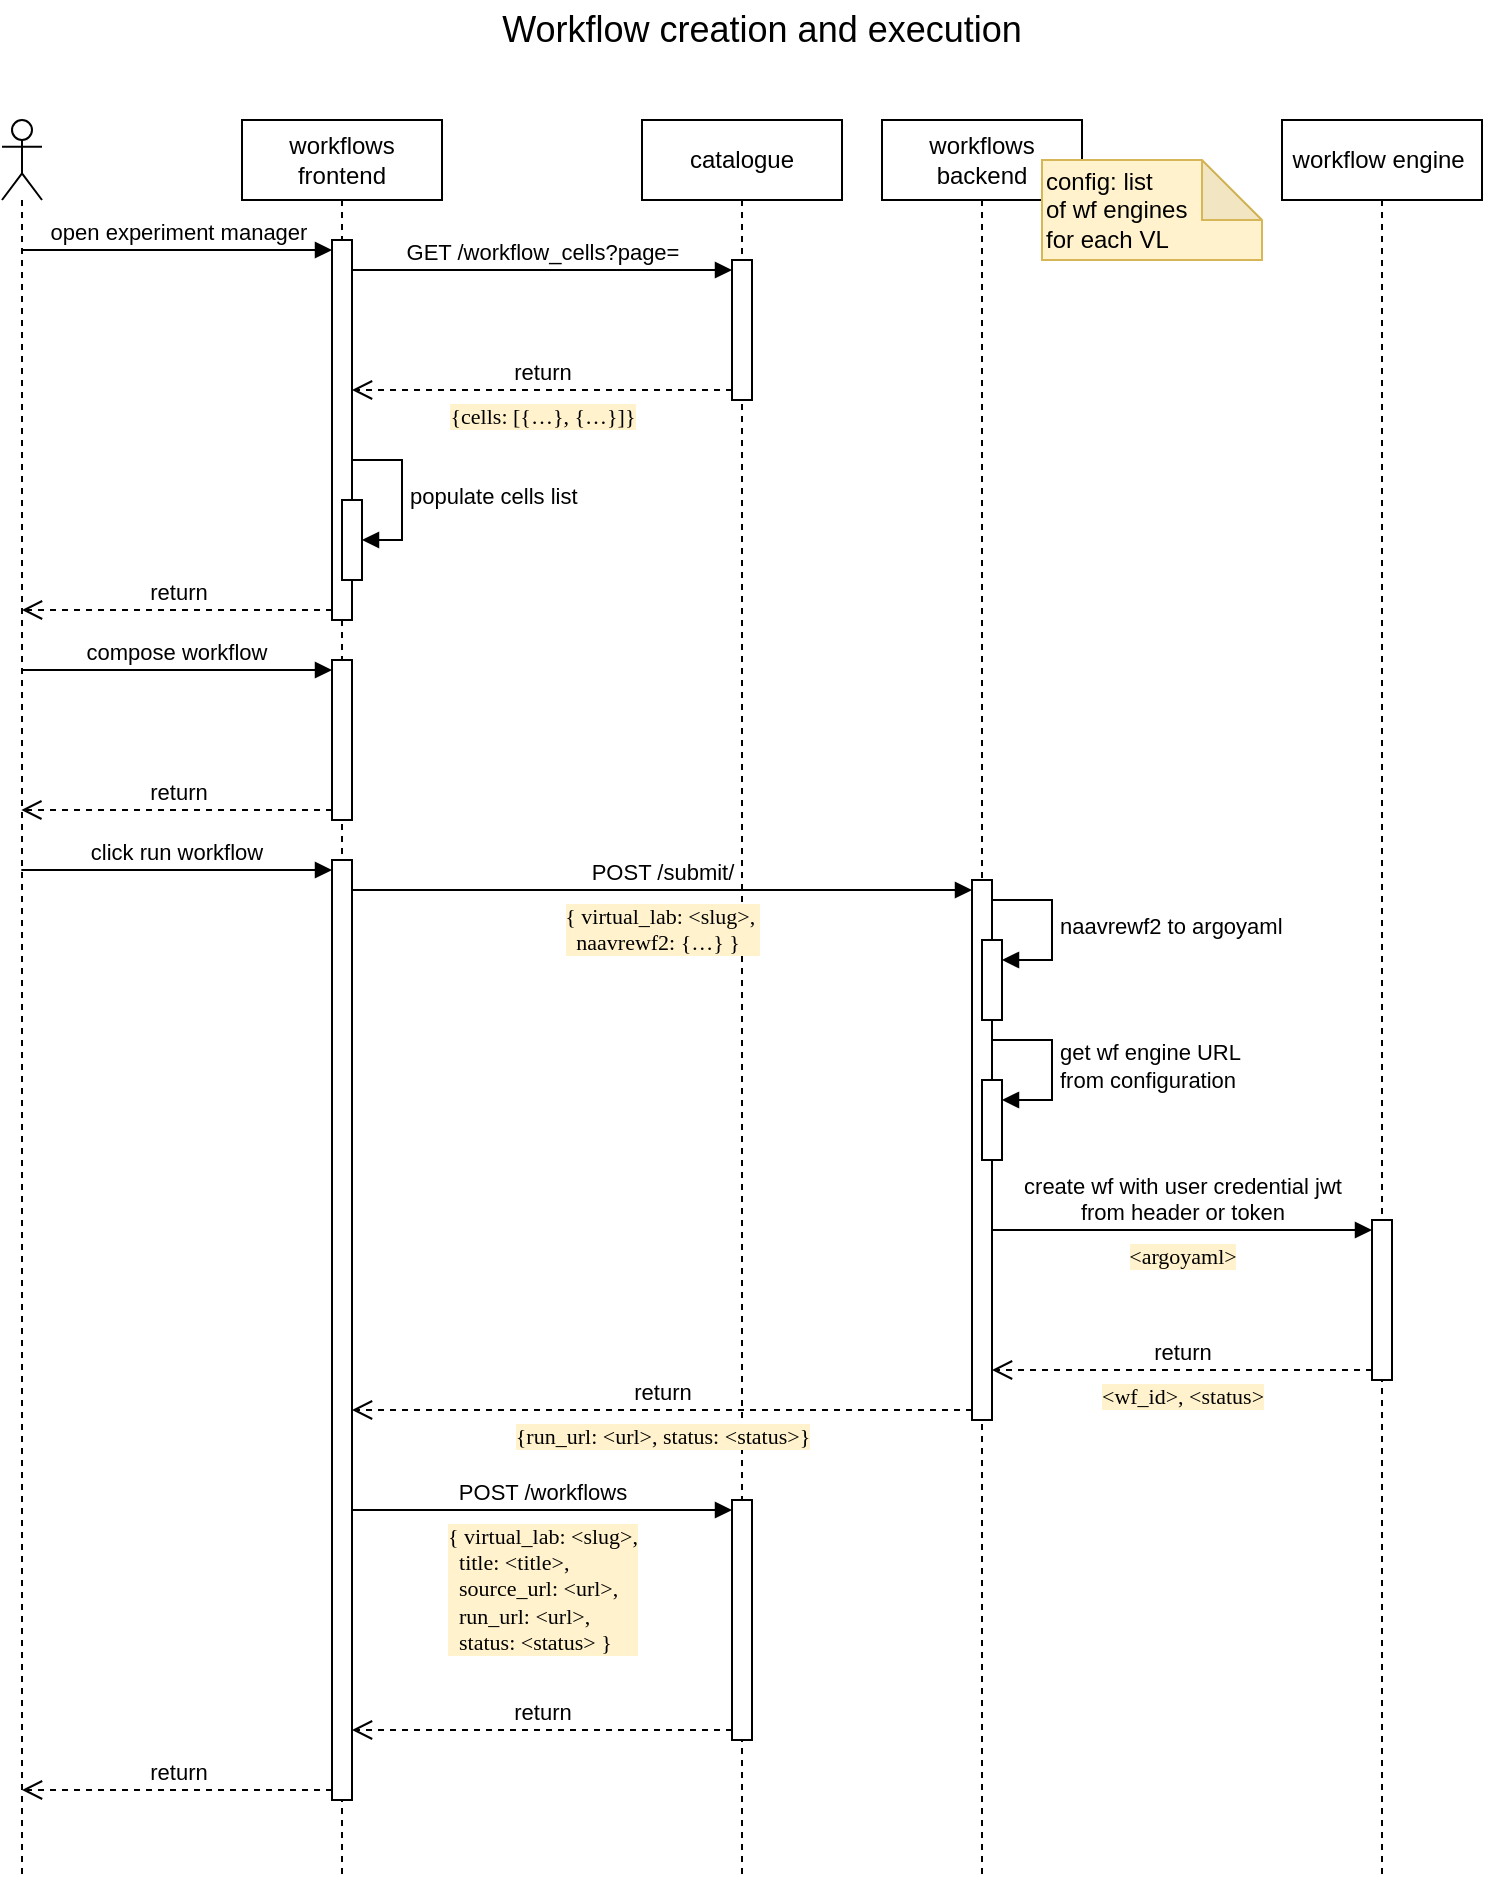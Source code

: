 <mxfile version="24.7.5">
  <diagram name="Page-1" id="b5b7bab2-c9e2-2cf4-8b2a-24fd1a2a6d21">
    <mxGraphModel dx="2074" dy="1222" grid="1" gridSize="10" guides="1" tooltips="1" connect="1" arrows="1" fold="1" page="1" pageScale="1" pageWidth="827" pageHeight="1169" background="none" math="0" shadow="0">
      <root>
        <mxCell id="0" />
        <mxCell id="1" parent="0" />
        <mxCell id="jkmXBFvczhSIajxpXbJP-2" value="" style="shape=umlLifeline;perimeter=lifelinePerimeter;whiteSpace=wrap;html=1;container=1;dropTarget=0;collapsible=0;recursiveResize=0;outlineConnect=0;portConstraint=eastwest;newEdgeStyle={&quot;curved&quot;:0,&quot;rounded&quot;:0};participant=umlActor;" parent="1" vertex="1">
          <mxGeometry x="30" y="80" width="20" height="880" as="geometry" />
        </mxCell>
        <mxCell id="jkmXBFvczhSIajxpXbJP-3" value="workflows frontend" style="shape=umlLifeline;perimeter=lifelinePerimeter;whiteSpace=wrap;html=1;container=1;dropTarget=0;collapsible=0;recursiveResize=0;outlineConnect=0;portConstraint=eastwest;newEdgeStyle={&quot;curved&quot;:0,&quot;rounded&quot;:0};" parent="1" vertex="1">
          <mxGeometry x="150" y="80" width="100" height="880" as="geometry" />
        </mxCell>
        <mxCell id="jkmXBFvczhSIajxpXbJP-7" value="" style="html=1;points=[[0,0,0,0,5],[0,1,0,0,-5],[1,0,0,0,5],[1,1,0,0,-5]];perimeter=orthogonalPerimeter;outlineConnect=0;targetShapes=umlLifeline;portConstraint=eastwest;newEdgeStyle={&quot;curved&quot;:0,&quot;rounded&quot;:0};" parent="jkmXBFvczhSIajxpXbJP-3" vertex="1">
          <mxGeometry x="45" y="60" width="10" height="190" as="geometry" />
        </mxCell>
        <mxCell id="jkmXBFvczhSIajxpXbJP-18" value="" style="html=1;points=[[0,0,0,0,5],[0,1,0,0,-5],[1,0,0,0,5],[1,1,0,0,-5]];perimeter=orthogonalPerimeter;outlineConnect=0;targetShapes=umlLifeline;portConstraint=eastwest;newEdgeStyle={&quot;curved&quot;:0,&quot;rounded&quot;:0};" parent="jkmXBFvczhSIajxpXbJP-3" vertex="1">
          <mxGeometry x="50" y="190" width="10" height="40" as="geometry" />
        </mxCell>
        <mxCell id="jkmXBFvczhSIajxpXbJP-19" value="populate cells list" style="html=1;align=left;spacingLeft=2;endArrow=block;rounded=0;edgeStyle=orthogonalEdgeStyle;curved=0;rounded=0;" parent="jkmXBFvczhSIajxpXbJP-3" edge="1">
          <mxGeometry relative="1" as="geometry">
            <mxPoint x="55" y="170.0" as="sourcePoint" />
            <Array as="points">
              <mxPoint x="80" y="170" />
              <mxPoint x="80" y="210" />
            </Array>
            <mxPoint x="60" y="210.0" as="targetPoint" />
          </mxGeometry>
        </mxCell>
        <mxCell id="jkmXBFvczhSIajxpXbJP-22" value="" style="html=1;points=[[0,0,0,0,5],[0,1,0,0,-5],[1,0,0,0,5],[1,1,0,0,-5]];perimeter=orthogonalPerimeter;outlineConnect=0;targetShapes=umlLifeline;portConstraint=eastwest;newEdgeStyle={&quot;curved&quot;:0,&quot;rounded&quot;:0};" parent="jkmXBFvczhSIajxpXbJP-3" vertex="1">
          <mxGeometry x="45" y="370" width="10" height="470" as="geometry" />
        </mxCell>
        <mxCell id="jkmXBFvczhSIajxpXbJP-25" value="" style="html=1;points=[[0,0,0,0,5],[0,1,0,0,-5],[1,0,0,0,5],[1,1,0,0,-5]];perimeter=orthogonalPerimeter;outlineConnect=0;targetShapes=umlLifeline;portConstraint=eastwest;newEdgeStyle={&quot;curved&quot;:0,&quot;rounded&quot;:0};" parent="jkmXBFvczhSIajxpXbJP-3" vertex="1">
          <mxGeometry x="45" y="270" width="10" height="80" as="geometry" />
        </mxCell>
        <mxCell id="jkmXBFvczhSIajxpXbJP-23" value="click run workflow" style="html=1;verticalAlign=bottom;endArrow=block;curved=0;rounded=0;entryX=0;entryY=0;entryDx=0;entryDy=5;" parent="jkmXBFvczhSIajxpXbJP-3" target="jkmXBFvczhSIajxpXbJP-22" edge="1">
          <mxGeometry relative="1" as="geometry">
            <mxPoint x="-110.333" y="375.0" as="sourcePoint" />
          </mxGeometry>
        </mxCell>
        <mxCell id="jkmXBFvczhSIajxpXbJP-26" value="compose workflow" style="html=1;verticalAlign=bottom;endArrow=block;curved=0;rounded=0;entryX=0;entryY=0;entryDx=0;entryDy=5;" parent="jkmXBFvczhSIajxpXbJP-3" target="jkmXBFvczhSIajxpXbJP-25" edge="1">
          <mxGeometry relative="1" as="geometry">
            <mxPoint x="-110.333" y="275" as="sourcePoint" />
          </mxGeometry>
        </mxCell>
        <mxCell id="jkmXBFvczhSIajxpXbJP-27" value="return" style="html=1;verticalAlign=bottom;endArrow=open;dashed=1;endSize=8;curved=0;rounded=0;exitX=0;exitY=1;exitDx=0;exitDy=-5;" parent="jkmXBFvczhSIajxpXbJP-3" source="jkmXBFvczhSIajxpXbJP-25" edge="1">
          <mxGeometry relative="1" as="geometry">
            <mxPoint x="-110.333" y="345" as="targetPoint" />
          </mxGeometry>
        </mxCell>
        <mxCell id="jkmXBFvczhSIajxpXbJP-4" value="catalogue" style="shape=umlLifeline;perimeter=lifelinePerimeter;whiteSpace=wrap;html=1;container=1;dropTarget=0;collapsible=0;recursiveResize=0;outlineConnect=0;portConstraint=eastwest;newEdgeStyle={&quot;curved&quot;:0,&quot;rounded&quot;:0};" parent="1" vertex="1">
          <mxGeometry x="350" y="80" width="100" height="880" as="geometry" />
        </mxCell>
        <mxCell id="jkmXBFvczhSIajxpXbJP-10" value="" style="html=1;points=[[0,0,0,0,5],[0,1,0,0,-5],[1,0,0,0,5],[1,1,0,0,-5]];perimeter=orthogonalPerimeter;outlineConnect=0;targetShapes=umlLifeline;portConstraint=eastwest;newEdgeStyle={&quot;curved&quot;:0,&quot;rounded&quot;:0};" parent="jkmXBFvczhSIajxpXbJP-4" vertex="1">
          <mxGeometry x="45" y="70" width="10" height="70" as="geometry" />
        </mxCell>
        <mxCell id="jkmXBFvczhSIajxpXbJP-52" value="" style="html=1;points=[[0,0,0,0,5],[0,1,0,0,-5],[1,0,0,0,5],[1,1,0,0,-5]];perimeter=orthogonalPerimeter;outlineConnect=0;targetShapes=umlLifeline;portConstraint=eastwest;newEdgeStyle={&quot;curved&quot;:0,&quot;rounded&quot;:0};" parent="jkmXBFvczhSIajxpXbJP-4" vertex="1">
          <mxGeometry x="45" y="690" width="10" height="120" as="geometry" />
        </mxCell>
        <mxCell id="jkmXBFvczhSIajxpXbJP-5" value="workflows backend" style="shape=umlLifeline;perimeter=lifelinePerimeter;whiteSpace=wrap;html=1;container=1;dropTarget=0;collapsible=0;recursiveResize=0;outlineConnect=0;portConstraint=eastwest;newEdgeStyle={&quot;curved&quot;:0,&quot;rounded&quot;:0};" parent="1" vertex="1">
          <mxGeometry x="470" y="80" width="100" height="880" as="geometry" />
        </mxCell>
        <mxCell id="jkmXBFvczhSIajxpXbJP-31" value="" style="html=1;points=[[0,0,0,0,5],[0,1,0,0,-5],[1,0,0,0,5],[1,1,0,0,-5]];perimeter=orthogonalPerimeter;outlineConnect=0;targetShapes=umlLifeline;portConstraint=eastwest;newEdgeStyle={&quot;curved&quot;:0,&quot;rounded&quot;:0};" parent="jkmXBFvczhSIajxpXbJP-5" vertex="1">
          <mxGeometry x="45" y="380" width="10" height="270" as="geometry" />
        </mxCell>
        <mxCell id="jkmXBFvczhSIajxpXbJP-63" value="" style="html=1;points=[[0,0,0,0,5],[0,1,0,0,-5],[1,0,0,0,5],[1,1,0,0,-5]];perimeter=orthogonalPerimeter;outlineConnect=0;targetShapes=umlLifeline;portConstraint=eastwest;newEdgeStyle={&quot;curved&quot;:0,&quot;rounded&quot;:0};" parent="jkmXBFvczhSIajxpXbJP-5" vertex="1">
          <mxGeometry x="50" y="480" width="10" height="40" as="geometry" />
        </mxCell>
        <mxCell id="jkmXBFvczhSIajxpXbJP-64" value="get wf engine URL&lt;div&gt;from configuration&lt;/div&gt;" style="html=1;align=left;spacingLeft=2;endArrow=block;rounded=0;edgeStyle=orthogonalEdgeStyle;curved=0;rounded=0;" parent="jkmXBFvczhSIajxpXbJP-5" target="jkmXBFvczhSIajxpXbJP-63" edge="1">
          <mxGeometry relative="1" as="geometry">
            <mxPoint x="55" y="460" as="sourcePoint" />
            <Array as="points">
              <mxPoint x="85" y="490" />
            </Array>
          </mxGeometry>
        </mxCell>
        <mxCell id="jkmXBFvczhSIajxpXbJP-65" value="" style="html=1;points=[[0,0,0,0,5],[0,1,0,0,-5],[1,0,0,0,5],[1,1,0,0,-5]];perimeter=orthogonalPerimeter;outlineConnect=0;targetShapes=umlLifeline;portConstraint=eastwest;newEdgeStyle={&quot;curved&quot;:0,&quot;rounded&quot;:0};" parent="jkmXBFvczhSIajxpXbJP-5" vertex="1">
          <mxGeometry x="50" y="410" width="10" height="40" as="geometry" />
        </mxCell>
        <mxCell id="jkmXBFvczhSIajxpXbJP-66" value="naavrewf2 to argoyaml" style="html=1;align=left;spacingLeft=2;endArrow=block;rounded=0;edgeStyle=orthogonalEdgeStyle;curved=0;rounded=0;" parent="jkmXBFvczhSIajxpXbJP-5" target="jkmXBFvczhSIajxpXbJP-65" edge="1">
          <mxGeometry relative="1" as="geometry">
            <mxPoint x="55" y="390" as="sourcePoint" />
            <Array as="points">
              <mxPoint x="85" y="420" />
            </Array>
          </mxGeometry>
        </mxCell>
        <mxCell id="jkmXBFvczhSIajxpXbJP-6" value="workflow engine&amp;nbsp;" style="shape=umlLifeline;perimeter=lifelinePerimeter;whiteSpace=wrap;html=1;container=1;dropTarget=0;collapsible=0;recursiveResize=0;outlineConnect=0;portConstraint=eastwest;newEdgeStyle={&quot;curved&quot;:0,&quot;rounded&quot;:0};rotation=0;" parent="1" vertex="1">
          <mxGeometry x="670" y="80" width="100" height="880" as="geometry" />
        </mxCell>
        <mxCell id="jkmXBFvczhSIajxpXbJP-36" value="" style="html=1;points=[[0,0,0,0,5],[0,1,0,0,-5],[1,0,0,0,5],[1,1,0,0,-5]];perimeter=orthogonalPerimeter;outlineConnect=0;targetShapes=umlLifeline;portConstraint=eastwest;newEdgeStyle={&quot;curved&quot;:0,&quot;rounded&quot;:0};" parent="jkmXBFvczhSIajxpXbJP-6" vertex="1">
          <mxGeometry x="45" y="550" width="10" height="80" as="geometry" />
        </mxCell>
        <mxCell id="jkmXBFvczhSIajxpXbJP-8" value="open experiment manager" style="html=1;verticalAlign=bottom;endArrow=block;curved=0;rounded=0;entryX=0;entryY=0;entryDx=0;entryDy=5;" parent="1" source="jkmXBFvczhSIajxpXbJP-2" target="jkmXBFvczhSIajxpXbJP-7" edge="1">
          <mxGeometry relative="1" as="geometry">
            <mxPoint x="110" y="175" as="sourcePoint" />
          </mxGeometry>
        </mxCell>
        <mxCell id="jkmXBFvczhSIajxpXbJP-9" value="return" style="html=1;verticalAlign=bottom;endArrow=open;dashed=1;endSize=8;curved=0;rounded=0;exitX=0;exitY=1;exitDx=0;exitDy=-5;" parent="1" source="jkmXBFvczhSIajxpXbJP-7" target="jkmXBFvczhSIajxpXbJP-2" edge="1">
          <mxGeometry relative="1" as="geometry">
            <mxPoint x="110" y="245" as="targetPoint" />
          </mxGeometry>
        </mxCell>
        <mxCell id="jkmXBFvczhSIajxpXbJP-11" value="GET /workflow_cells?page=" style="html=1;verticalAlign=bottom;endArrow=block;curved=0;rounded=0;entryX=0;entryY=0;entryDx=0;entryDy=5;" parent="1" source="jkmXBFvczhSIajxpXbJP-7" target="jkmXBFvczhSIajxpXbJP-10" edge="1">
          <mxGeometry relative="1" as="geometry">
            <mxPoint x="240" y="195" as="sourcePoint" />
          </mxGeometry>
        </mxCell>
        <mxCell id="jkmXBFvczhSIajxpXbJP-12" value="return" style="html=1;verticalAlign=bottom;endArrow=open;dashed=1;endSize=8;curved=0;rounded=0;exitX=0;exitY=1;exitDx=0;exitDy=-5;" parent="1" source="jkmXBFvczhSIajxpXbJP-10" target="jkmXBFvczhSIajxpXbJP-7" edge="1">
          <mxGeometry relative="1" as="geometry">
            <mxPoint x="250" y="265" as="targetPoint" />
          </mxGeometry>
        </mxCell>
        <mxCell id="jkmXBFvczhSIajxpXbJP-67" value="&lt;span style=&quot;text-align: left;&quot;&gt;{cells: [{…}, {…}]}&lt;/span&gt;" style="edgeLabel;html=1;align=center;verticalAlign=top;resizable=0;points=[];rotation=0;labelBackgroundColor=#FFF2CC;fontFamily=Lucida Console;" parent="jkmXBFvczhSIajxpXbJP-12" vertex="1" connectable="0">
          <mxGeometry relative="1" as="geometry">
            <mxPoint as="offset" />
          </mxGeometry>
        </mxCell>
        <mxCell id="jkmXBFvczhSIajxpXbJP-39" value="config:&amp;nbsp;&lt;span style=&quot;background-color: initial;&quot;&gt;list&lt;/span&gt;&lt;div&gt;&lt;span style=&quot;background-color: initial;&quot;&gt;of wf engines&lt;/span&gt;&lt;/div&gt;&lt;div&gt;&lt;span style=&quot;background-color: initial;&quot;&gt;for each VL&lt;/span&gt;&lt;/div&gt;" style="shape=note;whiteSpace=wrap;html=1;backgroundOutline=1;darkOpacity=0.05;align=left;fillColor=#fff2cc;strokeColor=#d6b656;" parent="1" vertex="1">
          <mxGeometry x="550" y="100" width="110" height="50" as="geometry" />
        </mxCell>
        <mxCell id="jkmXBFvczhSIajxpXbJP-32" value="POST /submit/" style="html=1;verticalAlign=bottom;endArrow=block;curved=0;rounded=0;entryX=0;entryY=0;entryDx=0;entryDy=5;align=center;startFill=1;anchorPointDirection=1;" parent="1" source="jkmXBFvczhSIajxpXbJP-22" target="jkmXBFvczhSIajxpXbJP-31" edge="1">
          <mxGeometry relative="1" as="geometry">
            <mxPoint x="600" y="555" as="sourcePoint" />
          </mxGeometry>
        </mxCell>
        <mxCell id="jkmXBFvczhSIajxpXbJP-58" value="&lt;div style=&quot;text-align: left;&quot;&gt;{ virtual_lab: &amp;lt;slug&amp;gt;,&amp;nbsp;&lt;/div&gt;&lt;div style=&quot;text-align: left;&quot;&gt;&amp;nbsp; naavrewf2: {…} }&lt;/div&gt;" style="edgeLabel;html=1;align=center;verticalAlign=top;resizable=0;points=[];rotation=0;labelBackgroundColor=#FFF2CC;fontFamily=Lucida Console;" parent="jkmXBFvczhSIajxpXbJP-32" vertex="1" connectable="0">
          <mxGeometry relative="1" as="geometry">
            <mxPoint as="offset" />
          </mxGeometry>
        </mxCell>
        <mxCell id="jkmXBFvczhSIajxpXbJP-33" value="return" style="html=1;verticalAlign=bottom;endArrow=open;dashed=1;endSize=8;curved=0;rounded=0;exitX=0;exitY=1;exitDx=0;exitDy=-5;" parent="1" source="jkmXBFvczhSIajxpXbJP-31" target="jkmXBFvczhSIajxpXbJP-22" edge="1">
          <mxGeometry relative="1" as="geometry">
            <mxPoint x="600" y="625" as="targetPoint" />
          </mxGeometry>
        </mxCell>
        <mxCell id="jkmXBFvczhSIajxpXbJP-62" value="{run_url: &amp;lt;url&amp;gt;, status: &amp;lt;status&amp;gt;}" style="edgeLabel;html=1;align=center;verticalAlign=top;resizable=0;points=[];rotation=0;labelBackgroundColor=#FFF2CC;fontFamily=Lucida Console;" parent="jkmXBFvczhSIajxpXbJP-33" vertex="1" connectable="0">
          <mxGeometry relative="1" as="geometry">
            <mxPoint as="offset" />
          </mxGeometry>
        </mxCell>
        <mxCell id="jkmXBFvczhSIajxpXbJP-37" value="create wf with user credential jwt&lt;div&gt;from header or token&lt;/div&gt;" style="html=1;verticalAlign=bottom;endArrow=block;curved=0;rounded=0;entryX=0;entryY=0;entryDx=0;entryDy=5;" parent="1" source="jkmXBFvczhSIajxpXbJP-31" target="jkmXBFvczhSIajxpXbJP-36" edge="1">
          <mxGeometry relative="1" as="geometry">
            <mxPoint x="770" y="645" as="sourcePoint" />
          </mxGeometry>
        </mxCell>
        <mxCell id="jkmXBFvczhSIajxpXbJP-56" value="&amp;lt;argoyaml&amp;gt;" style="edgeLabel;align=center;verticalAlign=top;resizable=0;points=[];rotation=0;labelBorderColor=none;textShadow=0;html=1;labelBackgroundColor=#FFF2CC;fontFamily=Lucida Console;" parent="jkmXBFvczhSIajxpXbJP-37" vertex="1" connectable="0">
          <mxGeometry relative="1" as="geometry">
            <mxPoint as="offset" />
          </mxGeometry>
        </mxCell>
        <mxCell id="jkmXBFvczhSIajxpXbJP-38" value="return" style="html=1;verticalAlign=bottom;endArrow=open;dashed=1;endSize=8;curved=0;rounded=0;exitX=0;exitY=1;exitDx=0;exitDy=-5;" parent="1" source="jkmXBFvczhSIajxpXbJP-36" target="jkmXBFvczhSIajxpXbJP-31" edge="1">
          <mxGeometry relative="1" as="geometry">
            <mxPoint x="770" y="715" as="targetPoint" />
          </mxGeometry>
        </mxCell>
        <mxCell id="jkmXBFvczhSIajxpXbJP-57" value="&amp;lt;wf_id&amp;gt;, &amp;lt;status&amp;gt;" style="edgeLabel;html=1;align=center;verticalAlign=top;resizable=0;points=[];rotation=0;labelBorderColor=none;labelBackgroundColor=#FFF2CC;fontFamily=Lucida Console;" parent="jkmXBFvczhSIajxpXbJP-38" vertex="1" connectable="0">
          <mxGeometry relative="1" as="geometry">
            <mxPoint as="offset" />
          </mxGeometry>
        </mxCell>
        <mxCell id="jkmXBFvczhSIajxpXbJP-53" value="POST /workflows" style="html=1;verticalAlign=bottom;endArrow=block;curved=0;rounded=0;entryX=0;entryY=0;entryDx=0;entryDy=5;" parent="1" source="jkmXBFvczhSIajxpXbJP-22" target="jkmXBFvczhSIajxpXbJP-52" edge="1">
          <mxGeometry relative="1" as="geometry">
            <mxPoint x="325" y="705" as="sourcePoint" />
          </mxGeometry>
        </mxCell>
        <mxCell id="jkmXBFvczhSIajxpXbJP-61" value="&lt;div style=&quot;text-align: left;&quot;&gt;{ virtual_lab: &amp;lt;slug&amp;gt;,&lt;/div&gt;&lt;div style=&quot;text-align: left;&quot;&gt;&amp;nbsp; title: &amp;lt;title&amp;gt;,&lt;/div&gt;&lt;div style=&quot;text-align: left;&quot;&gt;&amp;nbsp; source_url: &amp;lt;url&amp;gt;,&lt;/div&gt;&lt;div style=&quot;text-align: left;&quot;&gt;&amp;nbsp; run_url: &amp;lt;url&amp;gt;,&lt;/div&gt;&lt;div style=&quot;text-align: left;&quot;&gt;&amp;nbsp; status: &amp;lt;status&amp;gt; }&lt;/div&gt;" style="edgeLabel;html=1;align=center;verticalAlign=top;resizable=0;points=[];rotation=0;labelBackgroundColor=#FFF2CC;fontFamily=Lucida Console;" parent="jkmXBFvczhSIajxpXbJP-53" vertex="1" connectable="0">
          <mxGeometry relative="1" as="geometry">
            <mxPoint as="offset" />
          </mxGeometry>
        </mxCell>
        <mxCell id="jkmXBFvczhSIajxpXbJP-54" value="return" style="html=1;verticalAlign=bottom;endArrow=open;dashed=1;endSize=8;curved=0;rounded=0;exitX=0;exitY=1;exitDx=0;exitDy=-5;" parent="1" source="jkmXBFvczhSIajxpXbJP-52" target="jkmXBFvczhSIajxpXbJP-22" edge="1">
          <mxGeometry relative="1" as="geometry">
            <mxPoint x="325" y="775" as="targetPoint" />
          </mxGeometry>
        </mxCell>
        <mxCell id="jkmXBFvczhSIajxpXbJP-24" value="return" style="html=1;verticalAlign=bottom;endArrow=open;dashed=1;endSize=8;curved=0;rounded=0;exitX=0;exitY=1;exitDx=0;exitDy=-5;" parent="1" source="jkmXBFvczhSIajxpXbJP-22" target="jkmXBFvczhSIajxpXbJP-2" edge="1">
          <mxGeometry relative="1" as="geometry">
            <mxPoint x="39.667" y="865.0" as="targetPoint" />
          </mxGeometry>
        </mxCell>
        <mxCell id="jkmXBFvczhSIajxpXbJP-68" value="Workflow creation and execution" style="text;strokeColor=none;align=center;fillColor=none;html=1;verticalAlign=middle;whiteSpace=wrap;rounded=0;fontSize=18;" parent="1" vertex="1">
          <mxGeometry x="40" y="20" width="740" height="30" as="geometry" />
        </mxCell>
      </root>
    </mxGraphModel>
  </diagram>
</mxfile>
